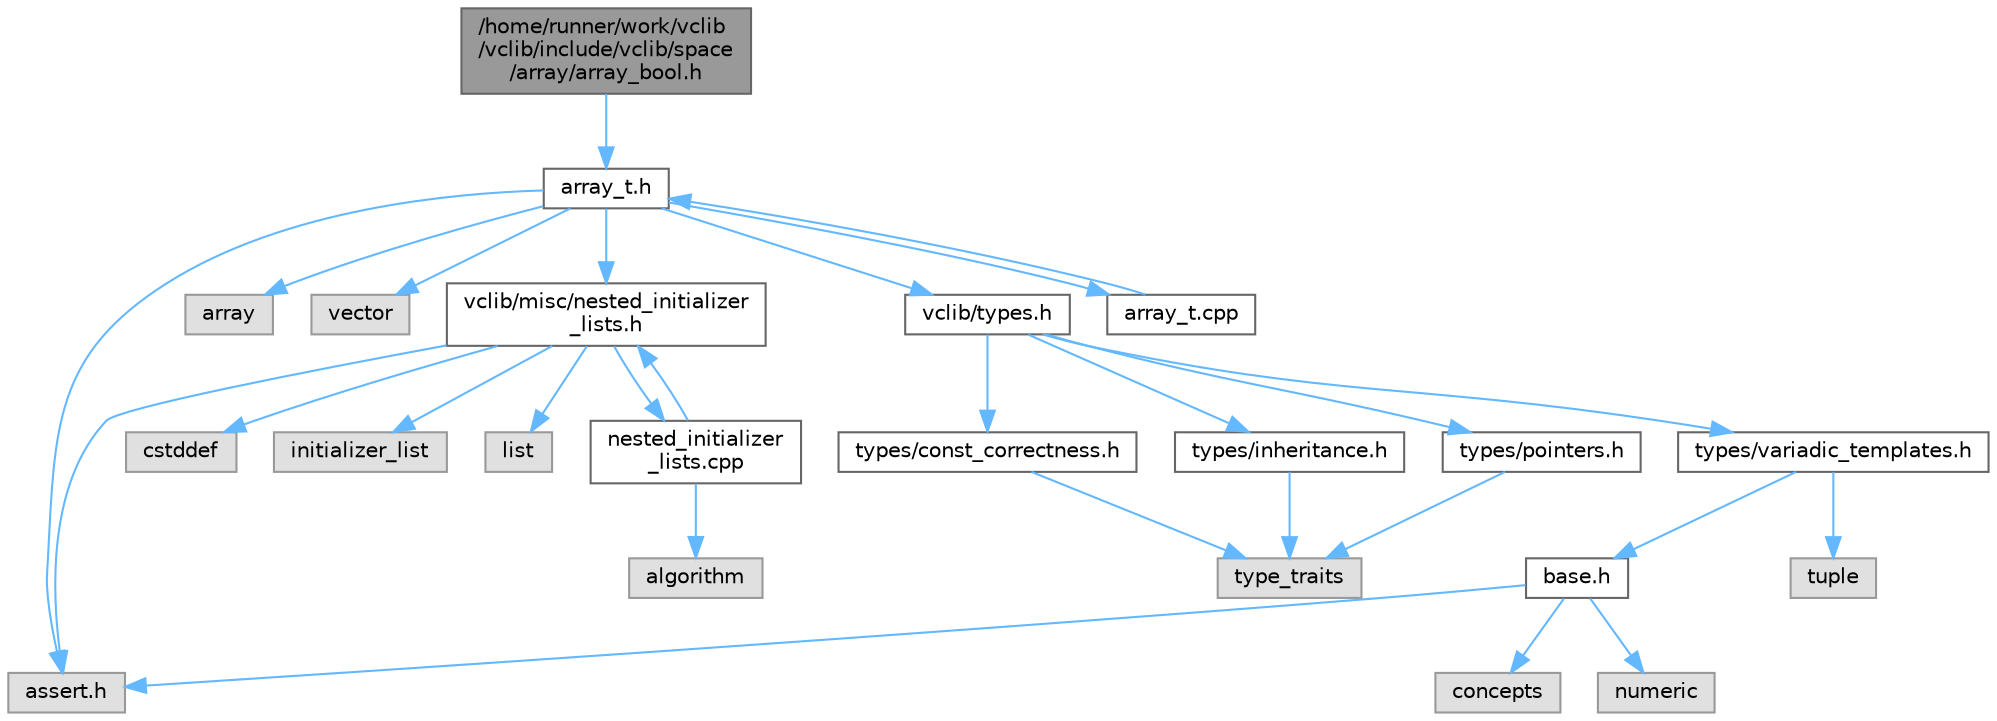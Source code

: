 digraph "/home/runner/work/vclib/vclib/include/vclib/space/array/array_bool.h"
{
 // LATEX_PDF_SIZE
  bgcolor="transparent";
  edge [fontname=Helvetica,fontsize=10,labelfontname=Helvetica,labelfontsize=10];
  node [fontname=Helvetica,fontsize=10,shape=box,height=0.2,width=0.4];
  Node1 [label="/home/runner/work/vclib\l/vclib/include/vclib/space\l/array/array_bool.h",height=0.2,width=0.4,color="gray40", fillcolor="grey60", style="filled", fontcolor="black",tooltip=" "];
  Node1 -> Node2 [color="steelblue1",style="solid"];
  Node2 [label="array_t.h",height=0.2,width=0.4,color="grey40", fillcolor="white", style="filled",URL="$array__t_8h.html",tooltip=" "];
  Node2 -> Node3 [color="steelblue1",style="solid"];
  Node3 [label="assert.h",height=0.2,width=0.4,color="grey60", fillcolor="#E0E0E0", style="filled",tooltip=" "];
  Node2 -> Node4 [color="steelblue1",style="solid"];
  Node4 [label="array",height=0.2,width=0.4,color="grey60", fillcolor="#E0E0E0", style="filled",tooltip=" "];
  Node2 -> Node5 [color="steelblue1",style="solid"];
  Node5 [label="vector",height=0.2,width=0.4,color="grey60", fillcolor="#E0E0E0", style="filled",tooltip=" "];
  Node2 -> Node6 [color="steelblue1",style="solid"];
  Node6 [label="vclib/misc/nested_initializer\l_lists.h",height=0.2,width=0.4,color="grey40", fillcolor="white", style="filled",URL="$nested__initializer__lists_8h.html",tooltip=" "];
  Node6 -> Node3 [color="steelblue1",style="solid"];
  Node6 -> Node7 [color="steelblue1",style="solid"];
  Node7 [label="cstddef",height=0.2,width=0.4,color="grey60", fillcolor="#E0E0E0", style="filled",tooltip=" "];
  Node6 -> Node8 [color="steelblue1",style="solid"];
  Node8 [label="initializer_list",height=0.2,width=0.4,color="grey60", fillcolor="#E0E0E0", style="filled",tooltip=" "];
  Node6 -> Node9 [color="steelblue1",style="solid"];
  Node9 [label="list",height=0.2,width=0.4,color="grey60", fillcolor="#E0E0E0", style="filled",tooltip=" "];
  Node6 -> Node10 [color="steelblue1",style="solid"];
  Node10 [label="nested_initializer\l_lists.cpp",height=0.2,width=0.4,color="grey40", fillcolor="white", style="filled",URL="$nested__initializer__lists_8cpp.html",tooltip=" "];
  Node10 -> Node6 [color="steelblue1",style="solid"];
  Node10 -> Node11 [color="steelblue1",style="solid"];
  Node11 [label="algorithm",height=0.2,width=0.4,color="grey60", fillcolor="#E0E0E0", style="filled",tooltip=" "];
  Node2 -> Node12 [color="steelblue1",style="solid"];
  Node12 [label="vclib/types.h",height=0.2,width=0.4,color="grey40", fillcolor="white", style="filled",URL="$types_8h.html",tooltip=" "];
  Node12 -> Node13 [color="steelblue1",style="solid"];
  Node13 [label="types/const_correctness.h",height=0.2,width=0.4,color="grey40", fillcolor="white", style="filled",URL="$types_2const__correctness_8h.html",tooltip=" "];
  Node13 -> Node14 [color="steelblue1",style="solid"];
  Node14 [label="type_traits",height=0.2,width=0.4,color="grey60", fillcolor="#E0E0E0", style="filled",tooltip=" "];
  Node12 -> Node15 [color="steelblue1",style="solid"];
  Node15 [label="types/inheritance.h",height=0.2,width=0.4,color="grey40", fillcolor="white", style="filled",URL="$inheritance_8h.html",tooltip=" "];
  Node15 -> Node14 [color="steelblue1",style="solid"];
  Node12 -> Node16 [color="steelblue1",style="solid"];
  Node16 [label="types/pointers.h",height=0.2,width=0.4,color="grey40", fillcolor="white", style="filled",URL="$types_2pointers_8h.html",tooltip=" "];
  Node16 -> Node14 [color="steelblue1",style="solid"];
  Node12 -> Node17 [color="steelblue1",style="solid"];
  Node17 [label="types/variadic_templates.h",height=0.2,width=0.4,color="grey40", fillcolor="white", style="filled",URL="$variadic__templates_8h.html",tooltip=" "];
  Node17 -> Node18 [color="steelblue1",style="solid"];
  Node18 [label="base.h",height=0.2,width=0.4,color="grey40", fillcolor="white", style="filled",URL="$types_2base_8h.html",tooltip=" "];
  Node18 -> Node3 [color="steelblue1",style="solid"];
  Node18 -> Node19 [color="steelblue1",style="solid"];
  Node19 [label="concepts",height=0.2,width=0.4,color="grey60", fillcolor="#E0E0E0", style="filled",tooltip=" "];
  Node18 -> Node20 [color="steelblue1",style="solid"];
  Node20 [label="numeric",height=0.2,width=0.4,color="grey60", fillcolor="#E0E0E0", style="filled",tooltip=" "];
  Node17 -> Node21 [color="steelblue1",style="solid"];
  Node21 [label="tuple",height=0.2,width=0.4,color="grey60", fillcolor="#E0E0E0", style="filled",tooltip=" "];
  Node2 -> Node22 [color="steelblue1",style="solid"];
  Node22 [label="array_t.cpp",height=0.2,width=0.4,color="grey40", fillcolor="white", style="filled",URL="$array__t_8cpp.html",tooltip=" "];
  Node22 -> Node2 [color="steelblue1",style="solid"];
}
